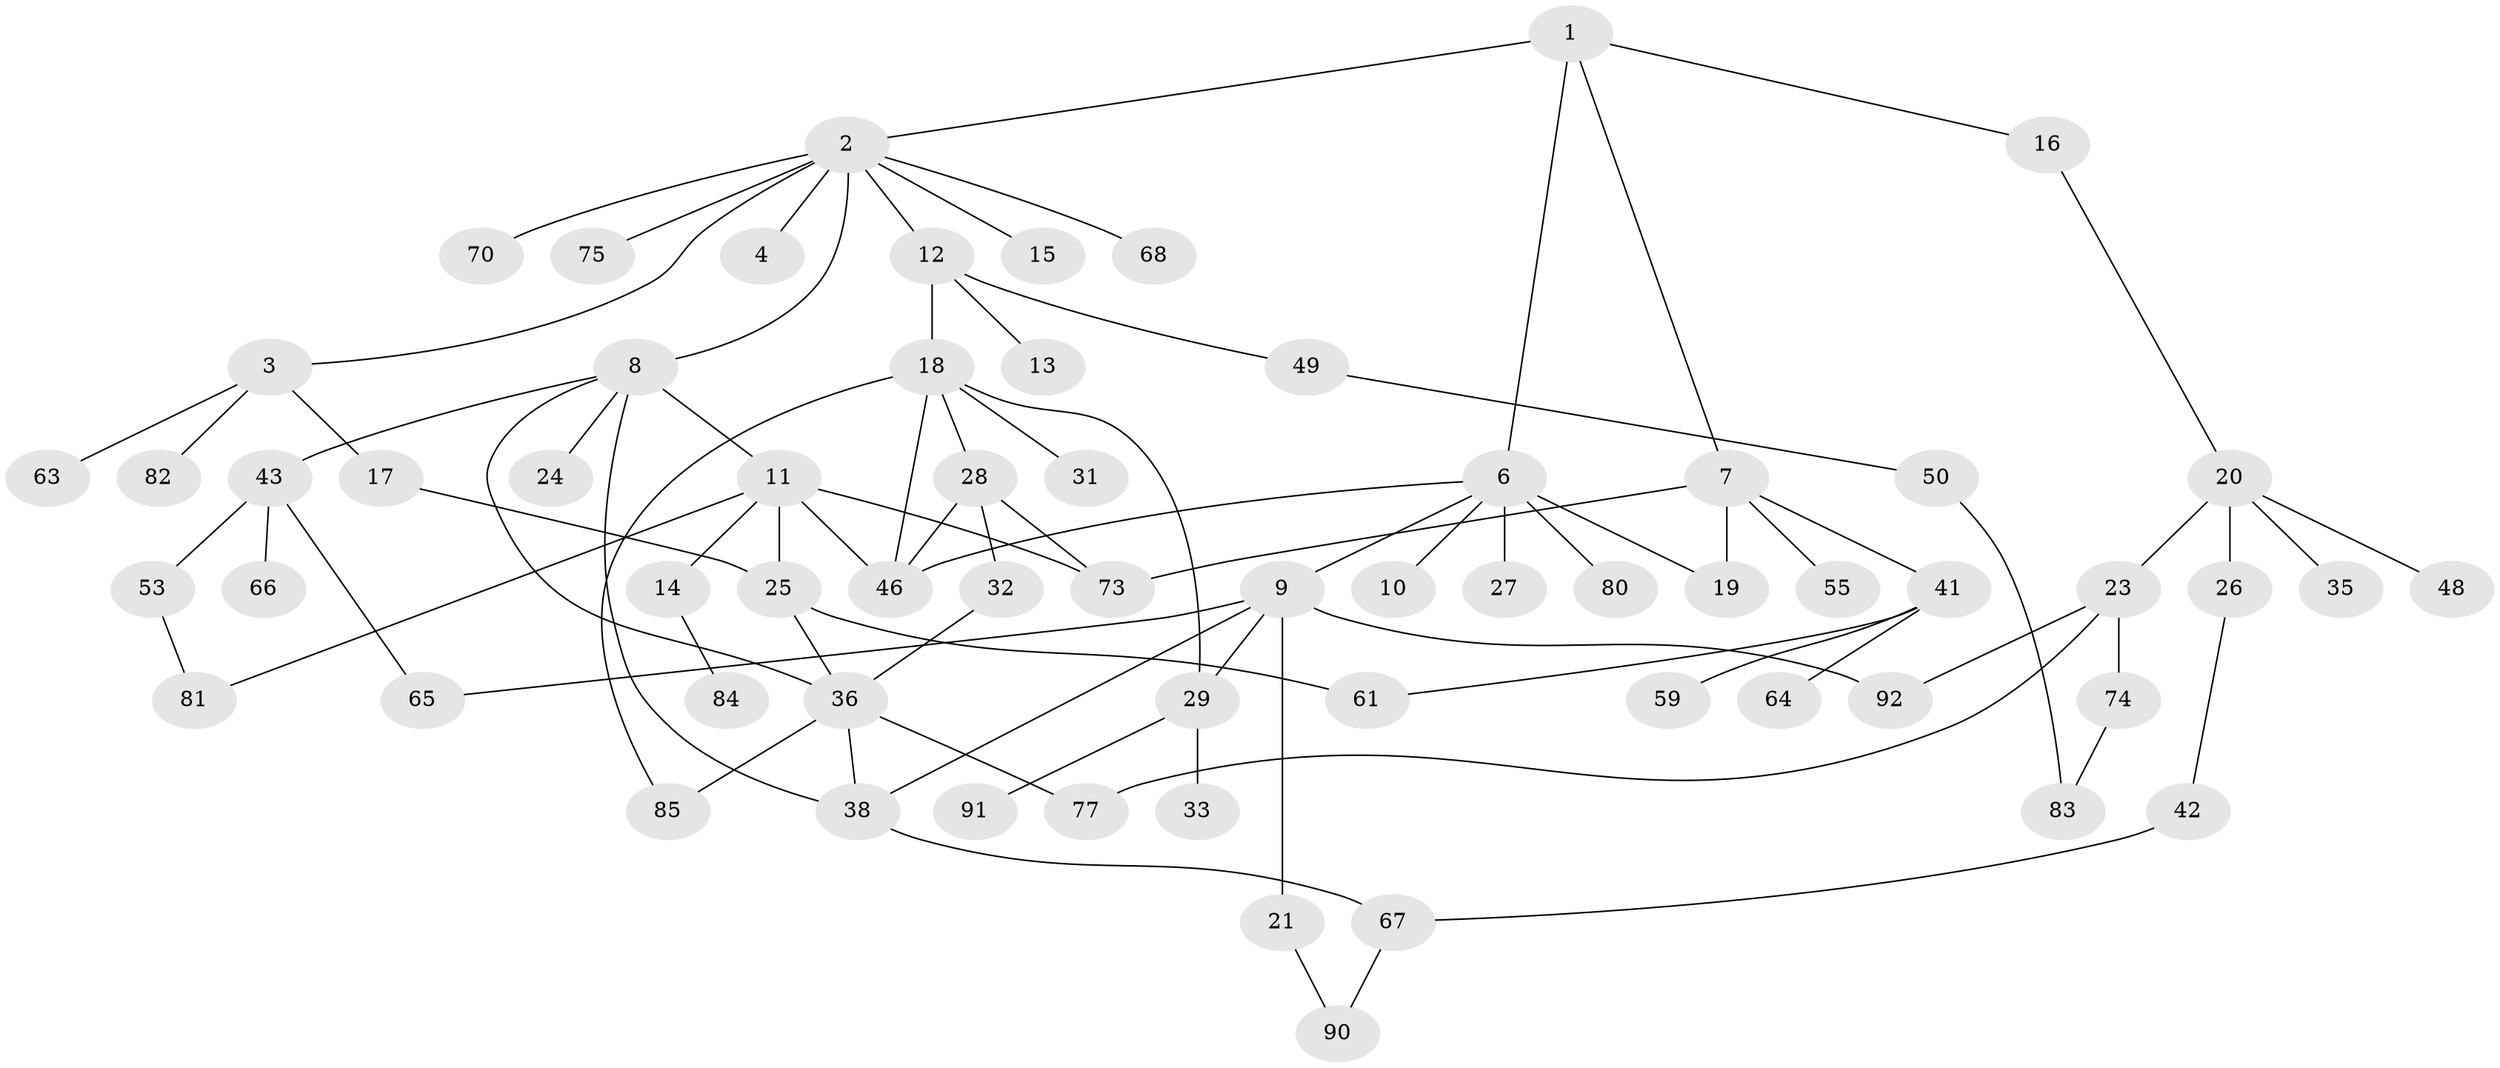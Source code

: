 // original degree distribution, {3: 0.16842105263157894, 9: 0.010526315789473684, 5: 0.08421052631578947, 2: 0.3263157894736842, 7: 0.010526315789473684, 4: 0.06315789473684211, 8: 0.010526315789473684, 6: 0.010526315789473684, 1: 0.3157894736842105}
// Generated by graph-tools (version 1.1) at 2025/10/02/27/25 16:10:53]
// undirected, 64 vertices, 84 edges
graph export_dot {
graph [start="1"]
  node [color=gray90,style=filled];
  1 [super="+5"];
  2 [super="+51"];
  3 [super="+37"];
  4 [super="+47"];
  6 [super="+69"];
  7 [super="+44"];
  8 [super="+95"];
  9 [super="+39"];
  10;
  11 [super="+45"];
  12 [super="+34"];
  13;
  14;
  15;
  16 [super="+57"];
  17;
  18 [super="+22"];
  19 [super="+71"];
  20 [super="+30"];
  21;
  23 [super="+40"];
  24;
  25 [super="+54"];
  26;
  27;
  28;
  29 [super="+89"];
  31 [super="+72"];
  32;
  33;
  35;
  36 [super="+60"];
  38 [super="+62"];
  41 [super="+56"];
  42 [super="+58"];
  43 [super="+52"];
  46 [super="+88"];
  48 [super="+86"];
  49 [super="+87"];
  50;
  53;
  55;
  59;
  61;
  63;
  64 [super="+76"];
  65;
  66;
  67 [super="+79"];
  68;
  70 [super="+94"];
  73 [super="+78"];
  74;
  75;
  77;
  80;
  81;
  82;
  83 [super="+93"];
  84;
  85;
  90;
  91;
  92;
  1 -- 2;
  1 -- 7;
  1 -- 16;
  1 -- 6;
  2 -- 3;
  2 -- 4;
  2 -- 8 [weight=2];
  2 -- 12;
  2 -- 15;
  2 -- 68;
  2 -- 70;
  2 -- 75;
  3 -- 17;
  3 -- 63;
  3 -- 82;
  6 -- 9;
  6 -- 10;
  6 -- 19;
  6 -- 27;
  6 -- 80;
  6 -- 46;
  7 -- 41;
  7 -- 73;
  7 -- 19;
  7 -- 55;
  8 -- 11;
  8 -- 24;
  8 -- 36;
  8 -- 38;
  8 -- 43;
  9 -- 21;
  9 -- 65;
  9 -- 92;
  9 -- 38;
  9 -- 29;
  11 -- 14;
  11 -- 81;
  11 -- 25;
  11 -- 46;
  11 -- 73;
  12 -- 13;
  12 -- 18;
  12 -- 49;
  14 -- 84;
  16 -- 20;
  17 -- 25;
  18 -- 28;
  18 -- 29;
  18 -- 85;
  18 -- 46;
  18 -- 31;
  20 -- 23;
  20 -- 26;
  20 -- 48;
  20 -- 35;
  21 -- 90;
  23 -- 74;
  23 -- 92;
  23 -- 77;
  25 -- 61 [weight=2];
  25 -- 36;
  26 -- 42;
  28 -- 32;
  28 -- 73;
  28 -- 46;
  29 -- 33;
  29 -- 91;
  32 -- 36;
  36 -- 85;
  36 -- 77;
  36 -- 38;
  38 -- 67;
  41 -- 59;
  41 -- 61;
  41 -- 64;
  42 -- 67;
  43 -- 53;
  43 -- 66;
  43 -- 65;
  49 -- 50;
  50 -- 83;
  53 -- 81;
  67 -- 90;
  74 -- 83;
}
